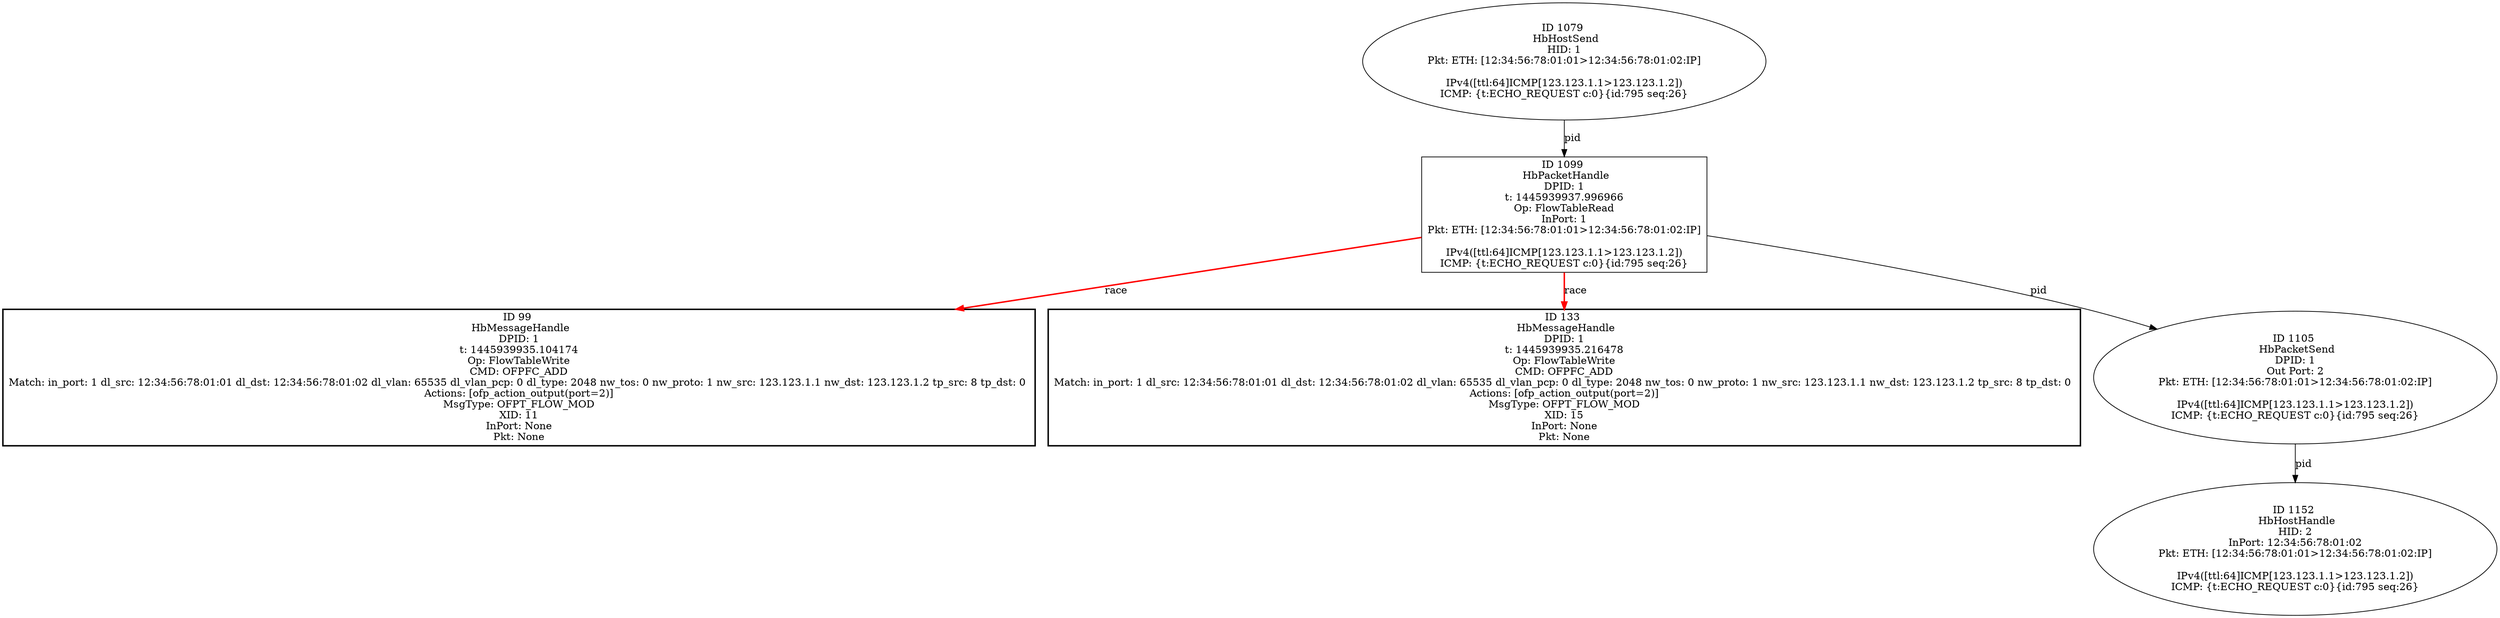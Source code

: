 strict digraph G {
1152 [shape=oval, event=<hb_events.HbHostHandle object at 0x107a5ce90>, label="ID 1152 
 HbHostHandle
HID: 2
InPort: 12:34:56:78:01:02
Pkt: ETH: [12:34:56:78:01:01>12:34:56:78:01:02:IP]

IPv4([ttl:64]ICMP[123.123.1.1>123.123.1.2])
ICMP: {t:ECHO_REQUEST c:0}{id:795 seq:26}"];
99 [shape=box, style=bold, event=<hb_events.HbMessageHandle object at 0x10779ac90>, label="ID 99 
 HbMessageHandle
DPID: 1
t: 1445939935.104174
Op: FlowTableWrite
CMD: OFPFC_ADD
Match: in_port: 1 dl_src: 12:34:56:78:01:01 dl_dst: 12:34:56:78:01:02 dl_vlan: 65535 dl_vlan_pcp: 0 dl_type: 2048 nw_tos: 0 nw_proto: 1 nw_src: 123.123.1.1 nw_dst: 123.123.1.2 tp_src: 8 tp_dst: 0 
Actions: [ofp_action_output(port=2)]
MsgType: OFPT_FLOW_MOD
XID: 11
InPort: None
Pkt: None"];
133 [shape=box, style=bold, event=<hb_events.HbMessageHandle object at 0x1077a61d0>, label="ID 133 
 HbMessageHandle
DPID: 1
t: 1445939935.216478
Op: FlowTableWrite
CMD: OFPFC_ADD
Match: in_port: 1 dl_src: 12:34:56:78:01:01 dl_dst: 12:34:56:78:01:02 dl_vlan: 65535 dl_vlan_pcp: 0 dl_type: 2048 nw_tos: 0 nw_proto: 1 nw_src: 123.123.1.1 nw_dst: 123.123.1.2 tp_src: 8 tp_dst: 0 
Actions: [ofp_action_output(port=2)]
MsgType: OFPT_FLOW_MOD
XID: 15
InPort: None
Pkt: None"];
1099 [shape=box, event=<hb_events.HbPacketHandle object at 0x107a3ea50>, label="ID 1099 
 HbPacketHandle
DPID: 1
t: 1445939937.996966
Op: FlowTableRead
InPort: 1
Pkt: ETH: [12:34:56:78:01:01>12:34:56:78:01:02:IP]

IPv4([ttl:64]ICMP[123.123.1.1>123.123.1.2])
ICMP: {t:ECHO_REQUEST c:0}{id:795 seq:26}"];
1105 [shape=oval, event=<hb_events.HbPacketSend object at 0x107a3ee90>, label="ID 1105 
 HbPacketSend
DPID: 1
Out Port: 2
Pkt: ETH: [12:34:56:78:01:01>12:34:56:78:01:02:IP]

IPv4([ttl:64]ICMP[123.123.1.1>123.123.1.2])
ICMP: {t:ECHO_REQUEST c:0}{id:795 seq:26}"];
1079 [shape=oval, event=<hb_events.HbHostSend object at 0x107acfa50>, label="ID 1079 
 HbHostSend
HID: 1
Pkt: ETH: [12:34:56:78:01:01>12:34:56:78:01:02:IP]

IPv4([ttl:64]ICMP[123.123.1.1>123.123.1.2])
ICMP: {t:ECHO_REQUEST c:0}{id:795 seq:26}"];
1099 -> 1105  [rel=pid, label=pid];
1099 -> 99  [harmful=True, color=red, style=bold, rel=race, label=race];
1099 -> 133  [harmful=True, color=red, style=bold, rel=race, label=race];
1105 -> 1152  [rel=pid, label=pid];
1079 -> 1099  [rel=pid, label=pid];
}

